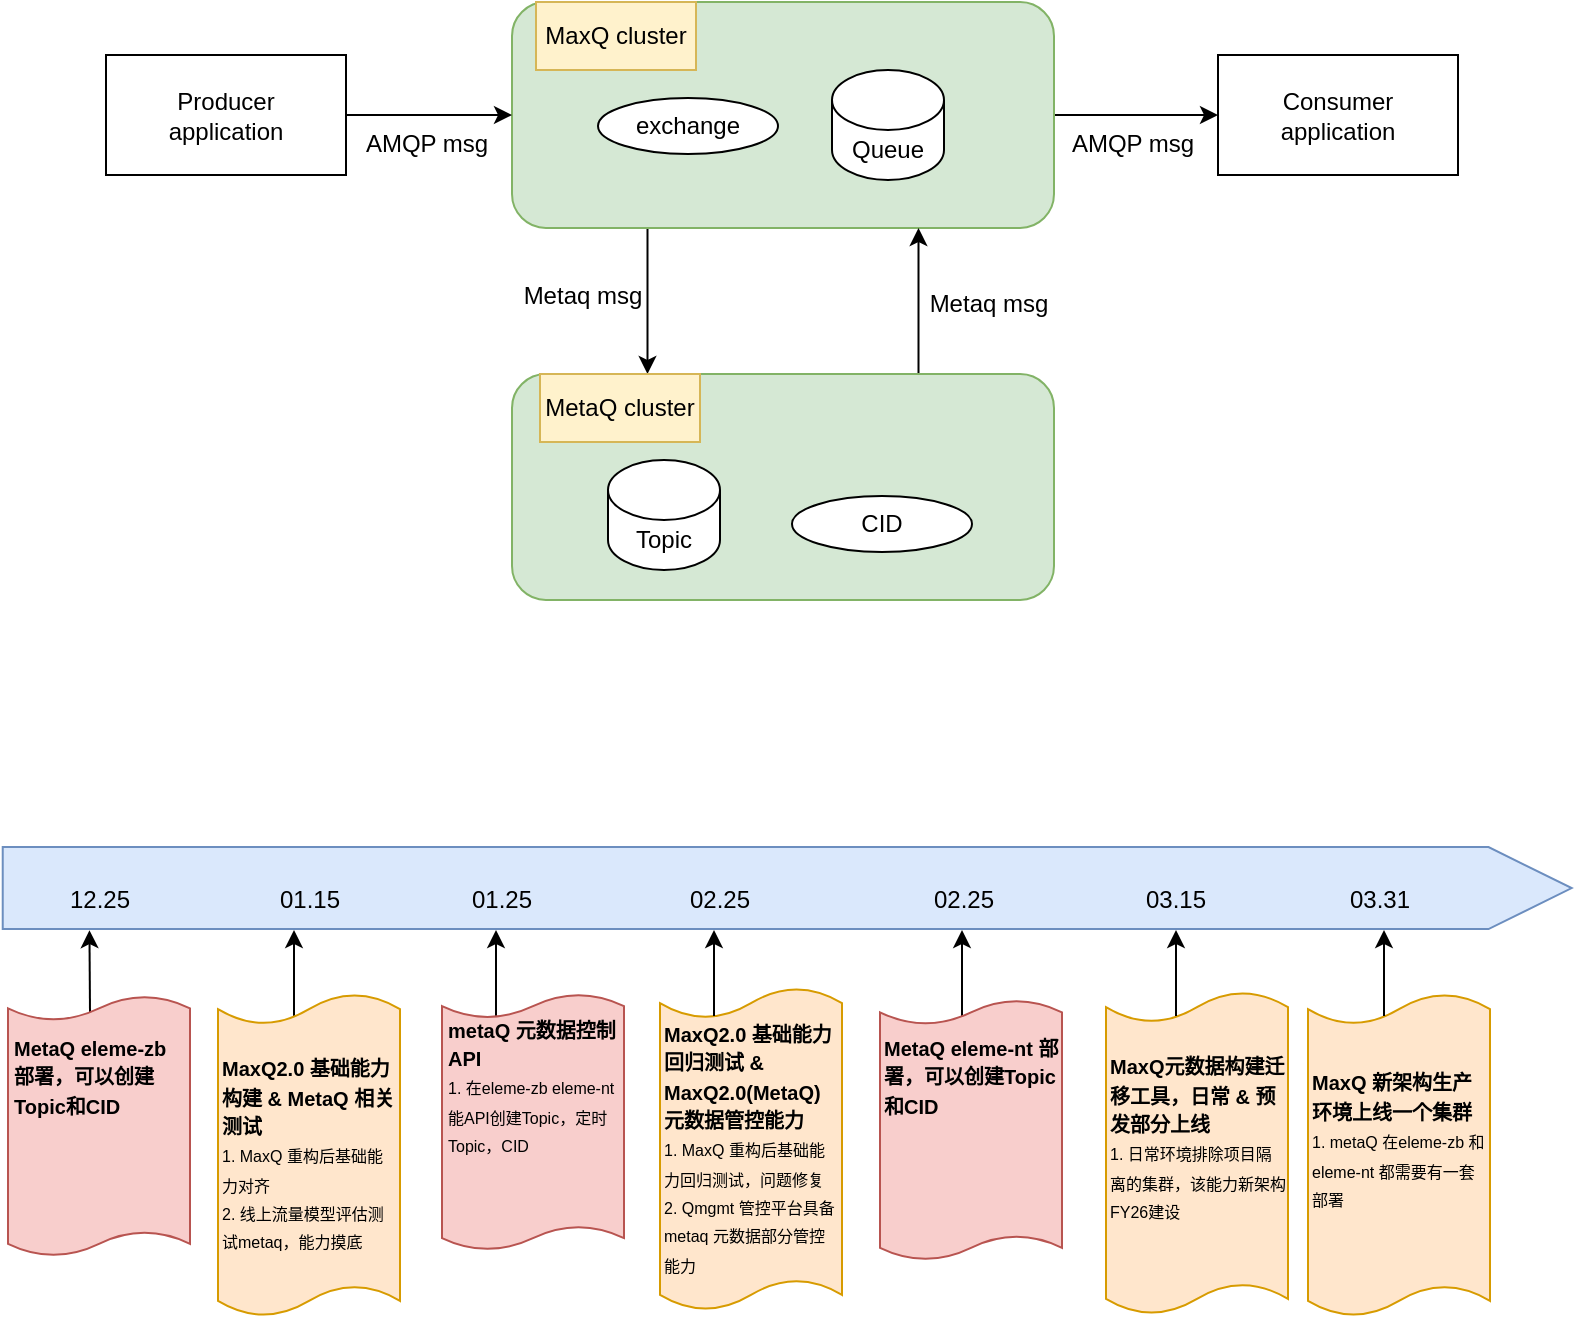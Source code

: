 <mxfile version="25.0.3">
  <diagram name="Page-1" id="tRe7B3DHmldKfr8djt75">
    <mxGraphModel dx="988" dy="493" grid="0" gridSize="10" guides="1" tooltips="1" connect="1" arrows="1" fold="1" page="1" pageScale="1" pageWidth="850" pageHeight="1100" math="0" shadow="0">
      <root>
        <mxCell id="0" />
        <mxCell id="1" parent="0" />
        <mxCell id="Nr38aAbhha9i5taI6ajx-12" style="edgeStyle=orthogonalEdgeStyle;rounded=0;orthogonalLoop=1;jettySize=auto;html=1;exitX=1;exitY=0.5;exitDx=0;exitDy=0;entryX=0;entryY=0.5;entryDx=0;entryDy=0;" edge="1" parent="1" source="Nr38aAbhha9i5taI6ajx-1" target="Nr38aAbhha9i5taI6ajx-7">
          <mxGeometry relative="1" as="geometry" />
        </mxCell>
        <mxCell id="Nr38aAbhha9i5taI6ajx-14" style="edgeStyle=orthogonalEdgeStyle;rounded=0;orthogonalLoop=1;jettySize=auto;html=1;exitX=0.25;exitY=1;exitDx=0;exitDy=0;entryX=0.25;entryY=0;entryDx=0;entryDy=0;" edge="1" parent="1" source="Nr38aAbhha9i5taI6ajx-1" target="Nr38aAbhha9i5taI6ajx-4">
          <mxGeometry relative="1" as="geometry" />
        </mxCell>
        <mxCell id="Nr38aAbhha9i5taI6ajx-1" value="" style="rounded=1;whiteSpace=wrap;html=1;fillColor=#d5e8d4;strokeColor=#82b366;" vertex="1" parent="1">
          <mxGeometry x="316" y="294" width="271" height="113" as="geometry" />
        </mxCell>
        <mxCell id="Nr38aAbhha9i5taI6ajx-3" value="MaxQ cluster" style="text;html=1;align=center;verticalAlign=middle;whiteSpace=wrap;rounded=0;fillColor=#fff2cc;strokeColor=#d6b656;" vertex="1" parent="1">
          <mxGeometry x="328" y="294" width="80" height="34" as="geometry" />
        </mxCell>
        <mxCell id="Nr38aAbhha9i5taI6ajx-11" style="edgeStyle=orthogonalEdgeStyle;rounded=0;orthogonalLoop=1;jettySize=auto;html=1;exitX=0.75;exitY=0;exitDx=0;exitDy=0;entryX=0.75;entryY=1;entryDx=0;entryDy=0;" edge="1" parent="1" source="Nr38aAbhha9i5taI6ajx-4" target="Nr38aAbhha9i5taI6ajx-1">
          <mxGeometry relative="1" as="geometry" />
        </mxCell>
        <mxCell id="Nr38aAbhha9i5taI6ajx-4" value="" style="rounded=1;whiteSpace=wrap;html=1;fillColor=#d5e8d4;strokeColor=#82b366;" vertex="1" parent="1">
          <mxGeometry x="316" y="480" width="271" height="113" as="geometry" />
        </mxCell>
        <mxCell id="Nr38aAbhha9i5taI6ajx-9" style="edgeStyle=orthogonalEdgeStyle;rounded=0;orthogonalLoop=1;jettySize=auto;html=1;exitX=1;exitY=0.5;exitDx=0;exitDy=0;entryX=0;entryY=0.5;entryDx=0;entryDy=0;" edge="1" parent="1" source="Nr38aAbhha9i5taI6ajx-6" target="Nr38aAbhha9i5taI6ajx-1">
          <mxGeometry relative="1" as="geometry" />
        </mxCell>
        <mxCell id="Nr38aAbhha9i5taI6ajx-6" value="Producer&lt;br&gt;application" style="rounded=0;whiteSpace=wrap;html=1;" vertex="1" parent="1">
          <mxGeometry x="113" y="320.5" width="120" height="60" as="geometry" />
        </mxCell>
        <mxCell id="Nr38aAbhha9i5taI6ajx-7" value="Consumer&lt;br&gt;application" style="rounded=0;whiteSpace=wrap;html=1;" vertex="1" parent="1">
          <mxGeometry x="669" y="320.5" width="120" height="60" as="geometry" />
        </mxCell>
        <mxCell id="Nr38aAbhha9i5taI6ajx-13" value="AMQP msg" style="text;html=1;align=center;verticalAlign=middle;whiteSpace=wrap;rounded=0;" vertex="1" parent="1">
          <mxGeometry x="241" y="355" width="65" height="19" as="geometry" />
        </mxCell>
        <mxCell id="Nr38aAbhha9i5taI6ajx-15" value="Metaq msg" style="text;html=1;align=center;verticalAlign=middle;whiteSpace=wrap;rounded=0;" vertex="1" parent="1">
          <mxGeometry x="319" y="431" width="65" height="19" as="geometry" />
        </mxCell>
        <mxCell id="Nr38aAbhha9i5taI6ajx-16" value="Metaq msg" style="text;html=1;align=center;verticalAlign=middle;whiteSpace=wrap;rounded=0;" vertex="1" parent="1">
          <mxGeometry x="522" y="435" width="65" height="19" as="geometry" />
        </mxCell>
        <mxCell id="Nr38aAbhha9i5taI6ajx-17" value="AMQP msg" style="text;html=1;align=center;verticalAlign=middle;whiteSpace=wrap;rounded=0;" vertex="1" parent="1">
          <mxGeometry x="594" y="355" width="65" height="19" as="geometry" />
        </mxCell>
        <mxCell id="Nr38aAbhha9i5taI6ajx-18" value="MetaQ cluster" style="text;html=1;align=center;verticalAlign=middle;whiteSpace=wrap;rounded=0;fillColor=#fff2cc;strokeColor=#d6b656;" vertex="1" parent="1">
          <mxGeometry x="330" y="480" width="80" height="34" as="geometry" />
        </mxCell>
        <mxCell id="Nr38aAbhha9i5taI6ajx-19" value="exchange" style="ellipse;whiteSpace=wrap;html=1;" vertex="1" parent="1">
          <mxGeometry x="359" y="342" width="90" height="28" as="geometry" />
        </mxCell>
        <mxCell id="Nr38aAbhha9i5taI6ajx-20" value="Queue" style="shape=cylinder3;whiteSpace=wrap;html=1;boundedLbl=1;backgroundOutline=1;size=15;" vertex="1" parent="1">
          <mxGeometry x="476" y="328" width="56" height="55" as="geometry" />
        </mxCell>
        <mxCell id="Nr38aAbhha9i5taI6ajx-21" value="Topic" style="shape=cylinder3;whiteSpace=wrap;html=1;boundedLbl=1;backgroundOutline=1;size=15;" vertex="1" parent="1">
          <mxGeometry x="364" y="523" width="56" height="55" as="geometry" />
        </mxCell>
        <mxCell id="Nr38aAbhha9i5taI6ajx-22" value="CID" style="ellipse;whiteSpace=wrap;html=1;" vertex="1" parent="1">
          <mxGeometry x="456" y="541" width="90" height="28" as="geometry" />
        </mxCell>
        <mxCell id="Nr38aAbhha9i5taI6ajx-23" value="" style="shape=offPageConnector;whiteSpace=wrap;html=1;rotation=-90;size=0.053;fillColor=#dae8fc;strokeColor=#6c8ebf;" vertex="1" parent="1">
          <mxGeometry x="433.1" y="344.79" width="41" height="784.47" as="geometry" />
        </mxCell>
        <mxCell id="Nr38aAbhha9i5taI6ajx-24" value="" style="endArrow=classic;html=1;rounded=0;" edge="1" parent="1">
          <mxGeometry width="50" height="50" relative="1" as="geometry">
            <mxPoint x="207" y="801.03" as="sourcePoint" />
            <mxPoint x="207" y="758.03" as="targetPoint" />
          </mxGeometry>
        </mxCell>
        <mxCell id="Nr38aAbhha9i5taI6ajx-25" value="01.15" style="text;html=1;align=center;verticalAlign=middle;whiteSpace=wrap;rounded=0;" vertex="1" parent="1">
          <mxGeometry x="184.5" y="728.03" width="60" height="30" as="geometry" />
        </mxCell>
        <mxCell id="Nr38aAbhha9i5taI6ajx-27" value="" style="shape=tape;whiteSpace=wrap;html=1;size=0.094;fillColor=#ffe6cc;strokeColor=#d79b00;" vertex="1" parent="1">
          <mxGeometry x="169" y="790.03" width="91" height="161" as="geometry" />
        </mxCell>
        <mxCell id="Nr38aAbhha9i5taI6ajx-28" value="&lt;font style=&quot;font-size: 10px;&quot;&gt;&lt;b style=&quot;&quot;&gt;MaxQ2.0 基础能力构建 &amp;amp; MetaQ 相关测试&lt;/b&gt;&lt;/font&gt;&lt;div&gt;&lt;font style=&quot;font-size: 8px;&quot;&gt;1. MaxQ 重构后基础能力对齐&lt;/font&gt;&lt;/div&gt;&lt;div&gt;&lt;font style=&quot;font-size: 8px;&quot;&gt;2. 线上流量模型评估测试metaq，能力摸底&lt;/font&gt;&lt;/div&gt;" style="text;html=1;align=left;verticalAlign=middle;whiteSpace=wrap;rounded=0;" vertex="1" parent="1">
          <mxGeometry x="169" y="811.03" width="90" height="117" as="geometry" />
        </mxCell>
        <mxCell id="Nr38aAbhha9i5taI6ajx-29" value="01.25" style="text;html=1;align=center;verticalAlign=middle;whiteSpace=wrap;rounded=0;" vertex="1" parent="1">
          <mxGeometry x="281" y="728.03" width="60" height="30" as="geometry" />
        </mxCell>
        <mxCell id="Nr38aAbhha9i5taI6ajx-30" value="" style="endArrow=classic;html=1;rounded=0;" edge="1" parent="1">
          <mxGeometry width="50" height="50" relative="1" as="geometry">
            <mxPoint x="308" y="801.03" as="sourcePoint" />
            <mxPoint x="308" y="758.03" as="targetPoint" />
          </mxGeometry>
        </mxCell>
        <mxCell id="Nr38aAbhha9i5taI6ajx-31" value="" style="shape=tape;whiteSpace=wrap;html=1;size=0.094;fillColor=#ffe6cc;strokeColor=#d79b00;" vertex="1" parent="1">
          <mxGeometry x="390" y="787.03" width="91" height="161" as="geometry" />
        </mxCell>
        <mxCell id="Nr38aAbhha9i5taI6ajx-32" value="&lt;font style=&quot;font-size: 10px;&quot;&gt;&lt;b style=&quot;&quot;&gt;MaxQ2.0 基础能力回归测试 &amp;amp; MaxQ2.0(MetaQ)元数据管控能力&lt;/b&gt;&lt;/font&gt;&lt;div&gt;&lt;font style=&quot;font-size: 8px;&quot;&gt;1. MaxQ 重构后基础能力回归测试，问题修复&lt;/font&gt;&lt;/div&gt;&lt;div&gt;&lt;font style=&quot;font-size: 8px;&quot;&gt;2. Qmgmt 管控平台具备metaq 元数据部分管控能力&lt;/font&gt;&lt;/div&gt;" style="text;html=1;align=left;verticalAlign=middle;whiteSpace=wrap;rounded=0;" vertex="1" parent="1">
          <mxGeometry x="390" y="808.03" width="90" height="117" as="geometry" />
        </mxCell>
        <mxCell id="Nr38aAbhha9i5taI6ajx-33" value="02.25" style="text;html=1;align=center;verticalAlign=middle;whiteSpace=wrap;rounded=0;" vertex="1" parent="1">
          <mxGeometry x="390" y="728.03" width="60" height="30" as="geometry" />
        </mxCell>
        <mxCell id="Nr38aAbhha9i5taI6ajx-35" value="" style="shape=tape;whiteSpace=wrap;html=1;size=0.094;fillColor=#ffe6cc;strokeColor=#d79b00;" vertex="1" parent="1">
          <mxGeometry x="613" y="789.03" width="91" height="161" as="geometry" />
        </mxCell>
        <mxCell id="Nr38aAbhha9i5taI6ajx-36" value="&lt;font style=&quot;font-size: 10px;&quot;&gt;&lt;b&gt;MaxQ元数据构建迁移工具，日常 &amp;amp; 预发部分上线&lt;/b&gt;&lt;/font&gt;&lt;div&gt;&lt;font style=&quot;&quot;&gt;&lt;font style=&quot;font-size: 8px;&quot;&gt;1. 日常环境排除项目隔离的集群，该能力新架构FY26建设&lt;/font&gt;&lt;br&gt;&lt;/font&gt;&lt;div&gt;&lt;br&gt;&lt;/div&gt;&lt;/div&gt;" style="text;html=1;align=left;verticalAlign=middle;whiteSpace=wrap;rounded=0;" vertex="1" parent="1">
          <mxGeometry x="613" y="810.03" width="90" height="117" as="geometry" />
        </mxCell>
        <mxCell id="Nr38aAbhha9i5taI6ajx-37" value="03.15" style="text;html=1;align=center;verticalAlign=middle;whiteSpace=wrap;rounded=0;" vertex="1" parent="1">
          <mxGeometry x="618" y="728.03" width="60" height="30" as="geometry" />
        </mxCell>
        <mxCell id="Nr38aAbhha9i5taI6ajx-38" value="" style="endArrow=classic;html=1;rounded=0;" edge="1" parent="1">
          <mxGeometry width="50" height="50" relative="1" as="geometry">
            <mxPoint x="648.0" y="801.03" as="sourcePoint" />
            <mxPoint x="648.0" y="758.03" as="targetPoint" />
          </mxGeometry>
        </mxCell>
        <mxCell id="Nr38aAbhha9i5taI6ajx-39" value="" style="shape=tape;whiteSpace=wrap;html=1;size=0.094;fillColor=#ffe6cc;strokeColor=#d79b00;" vertex="1" parent="1">
          <mxGeometry x="714" y="790.03" width="91" height="161" as="geometry" />
        </mxCell>
        <mxCell id="Nr38aAbhha9i5taI6ajx-40" value="&lt;span style=&quot;font-size: 10px;&quot;&gt;&lt;b&gt;MaxQ 新架构生产环境上线一个集群&lt;/b&gt;&lt;/span&gt;&lt;br&gt;&lt;div&gt;&lt;font style=&quot;&quot;&gt;&lt;font style=&quot;font-size: 8px;&quot;&gt;1. metaQ 在eleme-zb 和eleme-nt 都需要有一套部署&lt;/font&gt;&lt;br&gt;&lt;/font&gt;&lt;div&gt;&lt;br&gt;&lt;/div&gt;&lt;/div&gt;" style="text;html=1;align=left;verticalAlign=middle;whiteSpace=wrap;rounded=0;" vertex="1" parent="1">
          <mxGeometry x="714" y="811.03" width="90" height="117" as="geometry" />
        </mxCell>
        <mxCell id="Nr38aAbhha9i5taI6ajx-41" value="12.25" style="text;html=1;align=center;verticalAlign=middle;whiteSpace=wrap;rounded=0;" vertex="1" parent="1">
          <mxGeometry x="80" y="728.03" width="60" height="30" as="geometry" />
        </mxCell>
        <mxCell id="Nr38aAbhha9i5taI6ajx-42" value="" style="endArrow=classic;html=1;rounded=0;entryX=0.412;entryY=1.002;entryDx=0;entryDy=0;entryPerimeter=0;" edge="1" parent="1" target="Nr38aAbhha9i5taI6ajx-41">
          <mxGeometry width="50" height="50" relative="1" as="geometry">
            <mxPoint x="105" y="799.03" as="sourcePoint" />
            <mxPoint x="105" y="756.03" as="targetPoint" />
          </mxGeometry>
        </mxCell>
        <mxCell id="Nr38aAbhha9i5taI6ajx-43" value="" style="shape=tape;whiteSpace=wrap;html=1;size=0.094;fillColor=#f8cecc;strokeColor=#b85450;" vertex="1" parent="1">
          <mxGeometry x="64" y="791.03" width="91" height="130" as="geometry" />
        </mxCell>
        <mxCell id="Nr38aAbhha9i5taI6ajx-45" value="&lt;span style=&quot;font-size: 10px;&quot;&gt;&lt;b&gt;MetaQ eleme-zb 部署，可以创建Topic和CID&lt;/b&gt;&lt;/span&gt;" style="text;html=1;align=left;verticalAlign=middle;whiteSpace=wrap;rounded=0;" vertex="1" parent="1">
          <mxGeometry x="65" y="808.03" width="90" height="46" as="geometry" />
        </mxCell>
        <mxCell id="Nr38aAbhha9i5taI6ajx-46" value="" style="shape=tape;whiteSpace=wrap;html=1;size=0.094;fillColor=#f8cecc;strokeColor=#b85450;" vertex="1" parent="1">
          <mxGeometry x="281" y="790.03" width="91" height="128" as="geometry" />
        </mxCell>
        <mxCell id="Nr38aAbhha9i5taI6ajx-47" value="&lt;span style=&quot;font-size: 10px;&quot;&gt;&lt;b&gt;metaQ 元数据控制API&lt;/b&gt;&lt;/span&gt;&lt;div&gt;&lt;font style=&quot;font-size: 8px;&quot;&gt;1. 在eleme-zb eleme-nt能API创建Topic，定时Topic，CID&lt;/font&gt;&lt;/div&gt;" style="text;html=1;align=left;verticalAlign=middle;whiteSpace=wrap;rounded=0;" vertex="1" parent="1">
          <mxGeometry x="282" y="813.03" width="90" height="46" as="geometry" />
        </mxCell>
        <mxCell id="Nr38aAbhha9i5taI6ajx-48" value="" style="endArrow=classic;html=1;rounded=0;" edge="1" parent="1">
          <mxGeometry width="50" height="50" relative="1" as="geometry">
            <mxPoint x="417" y="801.03" as="sourcePoint" />
            <mxPoint x="417" y="758.03" as="targetPoint" />
          </mxGeometry>
        </mxCell>
        <mxCell id="Nr38aAbhha9i5taI6ajx-49" value="" style="endArrow=classic;html=1;rounded=0;" edge="1" parent="1">
          <mxGeometry width="50" height="50" relative="1" as="geometry">
            <mxPoint x="752" y="801.03" as="sourcePoint" />
            <mxPoint x="752" y="758.03" as="targetPoint" />
          </mxGeometry>
        </mxCell>
        <mxCell id="Nr38aAbhha9i5taI6ajx-50" value="03.31" style="text;html=1;align=center;verticalAlign=middle;whiteSpace=wrap;rounded=0;" vertex="1" parent="1">
          <mxGeometry x="720" y="728.03" width="60" height="30" as="geometry" />
        </mxCell>
        <mxCell id="Nr38aAbhha9i5taI6ajx-51" value="02.25" style="text;html=1;align=center;verticalAlign=middle;whiteSpace=wrap;rounded=0;" vertex="1" parent="1">
          <mxGeometry x="512" y="728.03" width="60" height="30" as="geometry" />
        </mxCell>
        <mxCell id="Nr38aAbhha9i5taI6ajx-52" value="" style="endArrow=classic;html=1;rounded=0;" edge="1" parent="1">
          <mxGeometry width="50" height="50" relative="1" as="geometry">
            <mxPoint x="541" y="801.03" as="sourcePoint" />
            <mxPoint x="541" y="758.03" as="targetPoint" />
          </mxGeometry>
        </mxCell>
        <mxCell id="Nr38aAbhha9i5taI6ajx-53" value="" style="shape=tape;whiteSpace=wrap;html=1;size=0.094;fillColor=#f8cecc;strokeColor=#b85450;" vertex="1" parent="1">
          <mxGeometry x="500" y="793.03" width="91" height="130" as="geometry" />
        </mxCell>
        <mxCell id="Nr38aAbhha9i5taI6ajx-54" value="&lt;span style=&quot;font-size: 10px;&quot;&gt;&lt;b&gt;MetaQ eleme-nt 部署，可以创建Topic和CID&lt;/b&gt;&lt;/span&gt;" style="text;html=1;align=left;verticalAlign=middle;whiteSpace=wrap;rounded=0;" vertex="1" parent="1">
          <mxGeometry x="500" y="808.03" width="90" height="46" as="geometry" />
        </mxCell>
      </root>
    </mxGraphModel>
  </diagram>
</mxfile>

